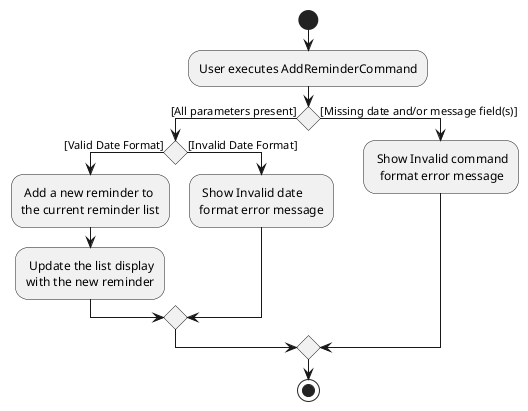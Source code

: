 @startuml
start
:User executes AddReminderCommand;

if() then ([All parameters present])
    if() then ([Valid Date Format])
        : Add a new reminder to
        the current reminder list;
        : Update the list display
        with the new reminder;
    else ([Invalid Date Format])
        : Show Invalid date
        format error message;
    endif
else([Missing date and/or message field(s)])
    : Show Invalid command
      format error message;
endif
stop
@enduml
